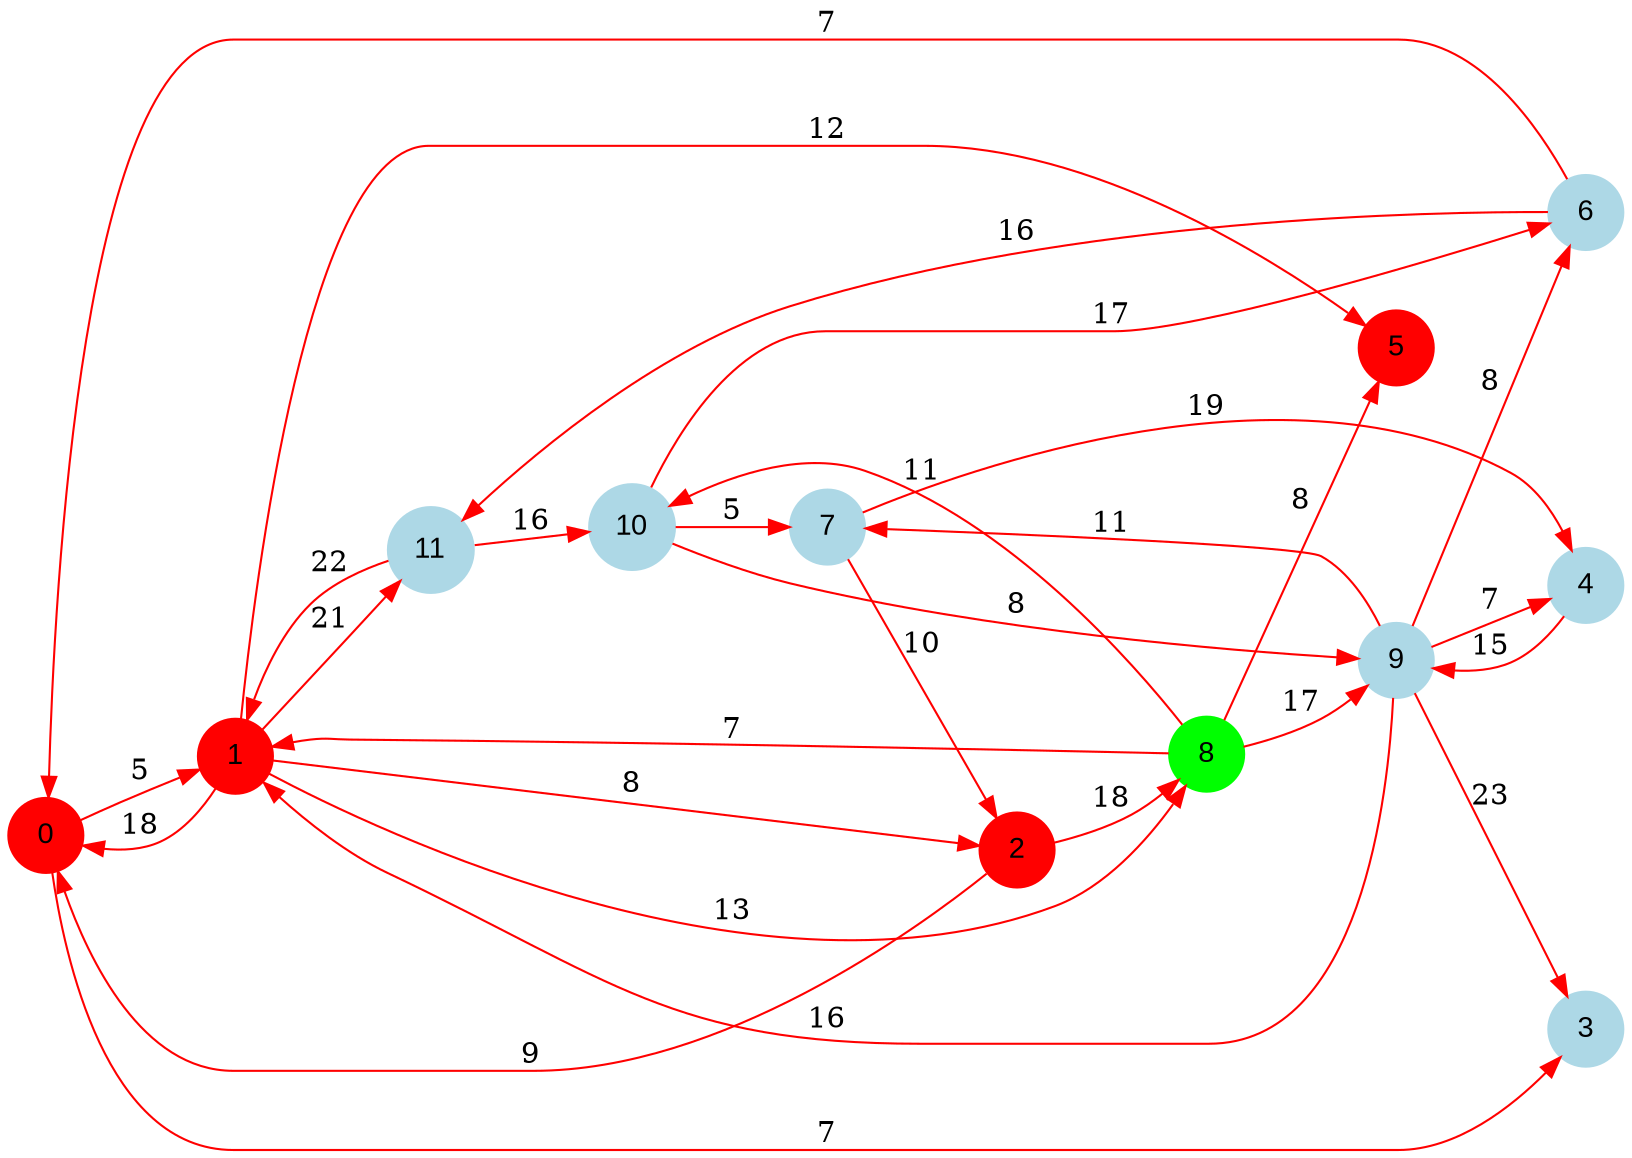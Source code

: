 digraph graphe {
rankdir = LR;
edge [color=red];
0 [fontname="Arial", shape = circle, color=red, style=filled];
1 [fontname="Arial", shape = circle, color=red, style=filled];
2 [fontname="Arial", shape = circle, color=red, style=filled];
3 [fontname="Arial", shape = circle, color=lightblue, style=filled];
4 [fontname="Arial", shape = circle, color=lightblue, style=filled];
5 [fontname="Arial", shape = circle, color=red, style=filled];
6 [fontname="Arial", shape = circle, color=lightblue, style=filled];
7 [fontname="Arial", shape = circle, color=lightblue, style=filled];
8 [fontname="Arial", shape = circle, color=green, style=filled];
9 [fontname="Arial", shape = circle, color=lightblue, style=filled];
10 [fontname="Arial", shape = circle, color=lightblue, style=filled];
11 [fontname="Arial", shape = circle, color=lightblue, style=filled];
	0 -> 1 [label = "5"];
	0 -> 3 [label = "7"];
	1 -> 0 [label = "18"];
	1 -> 2 [label = "8"];
	1 -> 5 [label = "12"];
	1 -> 8 [label = "13"];
	1 -> 11 [label = "21"];
	2 -> 0 [label = "9"];
	2 -> 8 [label = "18"];
	4 -> 9 [label = "15"];
	6 -> 0 [label = "7"];
	6 -> 11 [label = "16"];
	7 -> 2 [label = "10"];
	7 -> 4 [label = "19"];
	8 -> 1 [label = "7"];
	8 -> 5 [label = "8"];
	8 -> 9 [label = "17"];
	8 -> 10 [label = "11"];
	9 -> 1 [label = "16"];
	9 -> 3 [label = "23"];
	9 -> 4 [label = "7"];
	9 -> 6 [label = "8"];
	9 -> 7 [label = "11"];
	10 -> 6 [label = "17"];
	10 -> 7 [label = "5"];
	10 -> 9 [label = "8"];
	11 -> 1 [label = "22"];
	11 -> 10 [label = "16"];
}